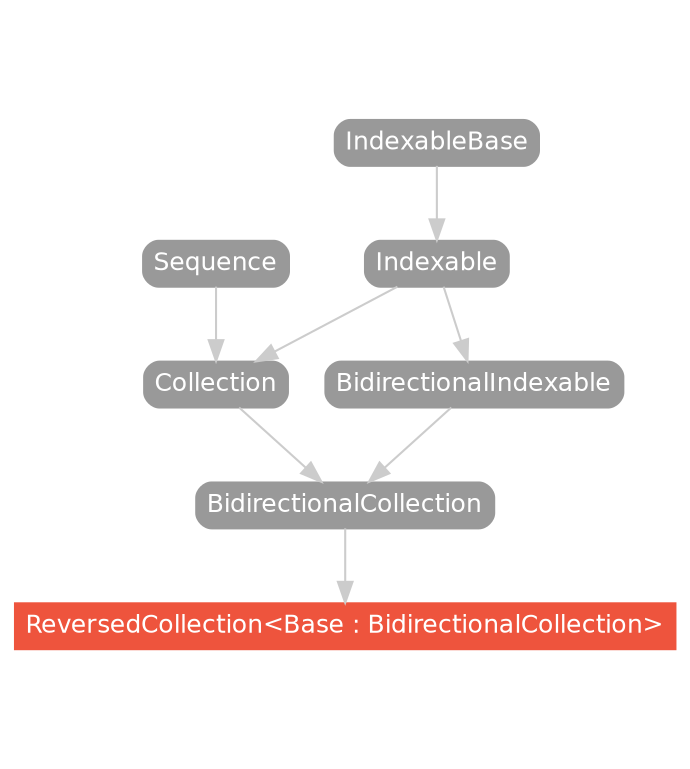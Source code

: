 strict digraph "ReversedCollection<Base : BidirectionalCollection> - Type Hierarchy - SwiftDoc.org" {
    pad="0.1,0.8"
    node [shape=box, style="filled,rounded", color="#999999", fillcolor="#999999", fontcolor=white, fontname=Helvetica, fontnames="Helvetica,sansserif", fontsize=12, margin="0.07,0.05", height="0.3"]
    edge [color="#cccccc"]
    "BidirectionalCollection" [URL="/protocol/BidirectionalCollection/hierarchy/"]
    "BidirectionalIndexable" [URL="/protocol/BidirectionalIndexable/hierarchy/"]
    "Collection" [URL="/protocol/Collection/hierarchy/"]
    "Indexable" [URL="/protocol/Indexable/hierarchy/"]
    "IndexableBase" [URL="/protocol/IndexableBase/hierarchy/"]
    "ReversedCollection<Base : BidirectionalCollection>" [URL="/type/ReversedCollection/", style="filled", fillcolor="#ee543d", color="#ee543d"]
    "Sequence" [URL="/protocol/Sequence/hierarchy/"]    "BidirectionalCollection" -> "ReversedCollection<Base : BidirectionalCollection>"
    "BidirectionalIndexable" -> "BidirectionalCollection"
    "Collection" -> "BidirectionalCollection"
    "Indexable" -> "BidirectionalIndexable"
    "IndexableBase" -> "Indexable"
    "Indexable" -> "Collection"
    "Sequence" -> "Collection"
    "IndexableBase" -> "Indexable"
    subgraph Types {
        rank = max; "ReversedCollection<Base : BidirectionalCollection>";
    }
}